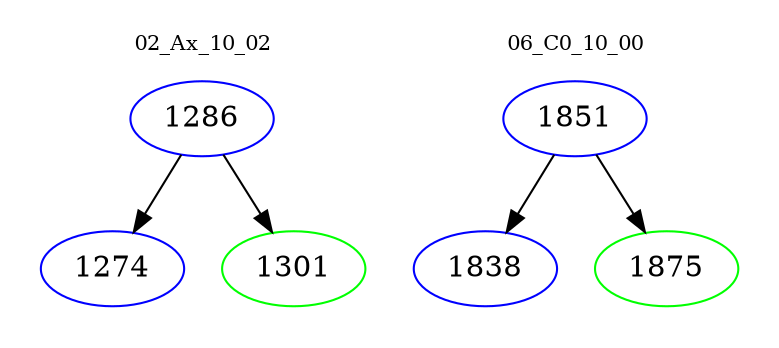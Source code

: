digraph{
subgraph cluster_0 {
color = white
label = "02_Ax_10_02";
fontsize=10;
T0_1286 [label="1286", color="blue"]
T0_1286 -> T0_1274 [color="black"]
T0_1274 [label="1274", color="blue"]
T0_1286 -> T0_1301 [color="black"]
T0_1301 [label="1301", color="green"]
}
subgraph cluster_1 {
color = white
label = "06_C0_10_00";
fontsize=10;
T1_1851 [label="1851", color="blue"]
T1_1851 -> T1_1838 [color="black"]
T1_1838 [label="1838", color="blue"]
T1_1851 -> T1_1875 [color="black"]
T1_1875 [label="1875", color="green"]
}
}
